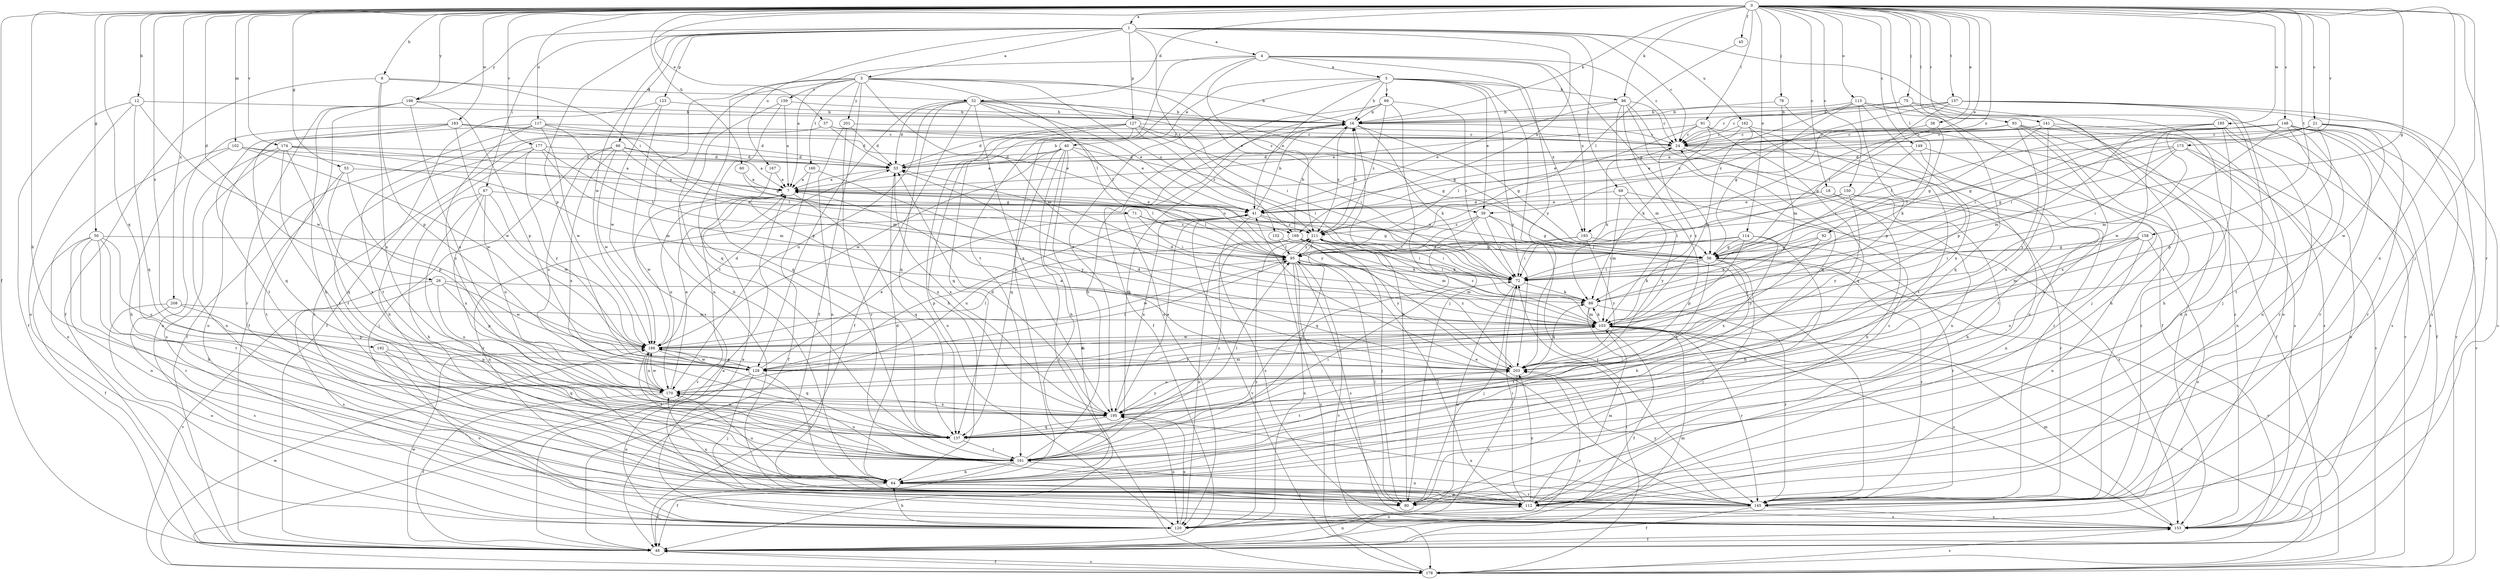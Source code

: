 strict digraph  {
0;
1;
3;
4;
5;
7;
8;
12;
16;
18;
21;
24;
26;
32;
33;
37;
38;
39;
40;
41;
45;
48;
50;
53;
56;
60;
64;
66;
67;
68;
69;
71;
72;
75;
78;
80;
86;
88;
91;
92;
93;
95;
102;
103;
112;
113;
114;
117;
120;
123;
127;
128;
137;
141;
145;
148;
149;
150;
152;
153;
157;
158;
159;
160;
161;
162;
167;
169;
170;
173;
174;
177;
178;
183;
185;
186;
192;
193;
195;
198;
201;
203;
208;
211;
0 -> 1  [label=a];
0 -> 8  [label=b];
0 -> 12  [label=b];
0 -> 16  [label=b];
0 -> 18  [label=c];
0 -> 21  [label=c];
0 -> 26  [label=d];
0 -> 32  [label=d];
0 -> 37  [label=e];
0 -> 38  [label=e];
0 -> 39  [label=e];
0 -> 45  [label=f];
0 -> 48  [label=f];
0 -> 50  [label=g];
0 -> 53  [label=g];
0 -> 56  [label=g];
0 -> 60  [label=h];
0 -> 64  [label=h];
0 -> 75  [label=j];
0 -> 78  [label=j];
0 -> 80  [label=j];
0 -> 86  [label=k];
0 -> 91  [label=l];
0 -> 92  [label=l];
0 -> 93  [label=l];
0 -> 102  [label=m];
0 -> 112  [label=n];
0 -> 113  [label=o];
0 -> 114  [label=o];
0 -> 117  [label=o];
0 -> 137  [label=q];
0 -> 141  [label=r];
0 -> 145  [label=r];
0 -> 148  [label=s];
0 -> 149  [label=s];
0 -> 150  [label=s];
0 -> 157  [label=t];
0 -> 158  [label=t];
0 -> 173  [label=v];
0 -> 174  [label=v];
0 -> 177  [label=v];
0 -> 183  [label=w];
0 -> 185  [label=w];
0 -> 192  [label=x];
0 -> 193  [label=x];
0 -> 198  [label=y];
0 -> 208  [label=z];
1 -> 3  [label=a];
1 -> 4  [label=a];
1 -> 24  [label=c];
1 -> 66  [label=i];
1 -> 67  [label=i];
1 -> 68  [label=i];
1 -> 123  [label=p];
1 -> 127  [label=p];
1 -> 128  [label=p];
1 -> 145  [label=r];
1 -> 152  [label=s];
1 -> 162  [label=u];
1 -> 167  [label=u];
1 -> 169  [label=u];
1 -> 186  [label=w];
1 -> 198  [label=y];
3 -> 16  [label=b];
3 -> 39  [label=e];
3 -> 48  [label=f];
3 -> 95  [label=l];
3 -> 103  [label=m];
3 -> 112  [label=n];
3 -> 137  [label=q];
3 -> 159  [label=t];
3 -> 160  [label=t];
3 -> 161  [label=t];
3 -> 169  [label=u];
3 -> 201  [label=y];
4 -> 5  [label=a];
4 -> 7  [label=a];
4 -> 24  [label=c];
4 -> 56  [label=g];
4 -> 64  [label=h];
4 -> 161  [label=t];
4 -> 193  [label=x];
4 -> 203  [label=y];
4 -> 211  [label=z];
5 -> 16  [label=b];
5 -> 39  [label=e];
5 -> 40  [label=e];
5 -> 41  [label=e];
5 -> 69  [label=i];
5 -> 86  [label=k];
5 -> 145  [label=r];
5 -> 193  [label=x];
5 -> 195  [label=x];
5 -> 203  [label=y];
7 -> 41  [label=e];
7 -> 95  [label=l];
7 -> 137  [label=q];
7 -> 169  [label=u];
7 -> 170  [label=u];
7 -> 178  [label=v];
7 -> 186  [label=w];
8 -> 32  [label=d];
8 -> 48  [label=f];
8 -> 71  [label=i];
8 -> 128  [label=p];
8 -> 195  [label=x];
12 -> 16  [label=b];
12 -> 48  [label=f];
12 -> 120  [label=o];
12 -> 137  [label=q];
12 -> 186  [label=w];
16 -> 24  [label=c];
16 -> 56  [label=g];
16 -> 88  [label=k];
16 -> 161  [label=t];
16 -> 211  [label=z];
18 -> 41  [label=e];
18 -> 64  [label=h];
18 -> 145  [label=r];
21 -> 24  [label=c];
21 -> 56  [label=g];
21 -> 72  [label=i];
21 -> 95  [label=l];
21 -> 128  [label=p];
21 -> 145  [label=r];
21 -> 153  [label=s];
21 -> 186  [label=w];
24 -> 33  [label=d];
24 -> 88  [label=k];
24 -> 112  [label=n];
24 -> 145  [label=r];
26 -> 88  [label=k];
26 -> 128  [label=p];
26 -> 153  [label=s];
26 -> 170  [label=u];
26 -> 178  [label=v];
26 -> 186  [label=w];
32 -> 16  [label=b];
32 -> 33  [label=d];
32 -> 41  [label=e];
32 -> 48  [label=f];
32 -> 56  [label=g];
32 -> 72  [label=i];
32 -> 95  [label=l];
32 -> 128  [label=p];
32 -> 137  [label=q];
32 -> 170  [label=u];
32 -> 195  [label=x];
33 -> 7  [label=a];
33 -> 16  [label=b];
33 -> 195  [label=x];
37 -> 24  [label=c];
37 -> 33  [label=d];
37 -> 41  [label=e];
37 -> 145  [label=r];
37 -> 161  [label=t];
38 -> 24  [label=c];
38 -> 88  [label=k];
39 -> 56  [label=g];
39 -> 72  [label=i];
39 -> 137  [label=q];
39 -> 145  [label=r];
39 -> 161  [label=t];
39 -> 211  [label=z];
40 -> 7  [label=a];
40 -> 33  [label=d];
40 -> 48  [label=f];
40 -> 64  [label=h];
40 -> 72  [label=i];
40 -> 137  [label=q];
40 -> 178  [label=v];
40 -> 186  [label=w];
40 -> 203  [label=y];
41 -> 16  [label=b];
41 -> 72  [label=i];
41 -> 153  [label=s];
41 -> 170  [label=u];
41 -> 178  [label=v];
41 -> 195  [label=x];
41 -> 211  [label=z];
45 -> 95  [label=l];
48 -> 7  [label=a];
48 -> 103  [label=m];
48 -> 112  [label=n];
48 -> 178  [label=v];
48 -> 186  [label=w];
48 -> 203  [label=y];
50 -> 48  [label=f];
50 -> 64  [label=h];
50 -> 95  [label=l];
50 -> 112  [label=n];
50 -> 145  [label=r];
50 -> 161  [label=t];
50 -> 170  [label=u];
53 -> 7  [label=a];
53 -> 128  [label=p];
53 -> 161  [label=t];
53 -> 195  [label=x];
56 -> 7  [label=a];
56 -> 64  [label=h];
56 -> 72  [label=i];
56 -> 80  [label=j];
56 -> 88  [label=k];
56 -> 145  [label=r];
56 -> 178  [label=v];
56 -> 195  [label=x];
60 -> 7  [label=a];
60 -> 95  [label=l];
64 -> 33  [label=d];
64 -> 48  [label=f];
64 -> 80  [label=j];
64 -> 112  [label=n];
64 -> 145  [label=r];
64 -> 170  [label=u];
66 -> 7  [label=a];
66 -> 33  [label=d];
66 -> 80  [label=j];
66 -> 95  [label=l];
66 -> 170  [label=u];
66 -> 186  [label=w];
66 -> 195  [label=x];
67 -> 41  [label=e];
67 -> 64  [label=h];
67 -> 145  [label=r];
67 -> 170  [label=u];
67 -> 186  [label=w];
67 -> 195  [label=x];
68 -> 41  [label=e];
68 -> 103  [label=m];
68 -> 153  [label=s];
68 -> 203  [label=y];
69 -> 16  [label=b];
69 -> 48  [label=f];
69 -> 72  [label=i];
69 -> 80  [label=j];
69 -> 120  [label=o];
69 -> 211  [label=z];
71 -> 56  [label=g];
71 -> 72  [label=i];
71 -> 112  [label=n];
71 -> 211  [label=z];
72 -> 80  [label=j];
72 -> 88  [label=k];
72 -> 120  [label=o];
75 -> 16  [label=b];
75 -> 24  [label=c];
75 -> 137  [label=q];
75 -> 153  [label=s];
75 -> 178  [label=v];
78 -> 16  [label=b];
78 -> 103  [label=m];
78 -> 128  [label=p];
80 -> 16  [label=b];
80 -> 24  [label=c];
80 -> 95  [label=l];
86 -> 16  [label=b];
86 -> 24  [label=c];
86 -> 41  [label=e];
86 -> 48  [label=f];
86 -> 103  [label=m];
86 -> 137  [label=q];
86 -> 203  [label=y];
88 -> 103  [label=m];
88 -> 145  [label=r];
88 -> 161  [label=t];
91 -> 7  [label=a];
91 -> 24  [label=c];
91 -> 88  [label=k];
91 -> 95  [label=l];
91 -> 137  [label=q];
91 -> 161  [label=t];
92 -> 56  [label=g];
92 -> 88  [label=k];
92 -> 203  [label=y];
93 -> 7  [label=a];
93 -> 24  [label=c];
93 -> 56  [label=g];
93 -> 64  [label=h];
93 -> 153  [label=s];
93 -> 161  [label=t];
93 -> 178  [label=v];
93 -> 203  [label=y];
95 -> 72  [label=i];
95 -> 80  [label=j];
95 -> 103  [label=m];
95 -> 120  [label=o];
95 -> 153  [label=s];
95 -> 178  [label=v];
95 -> 186  [label=w];
95 -> 211  [label=z];
102 -> 33  [label=d];
102 -> 64  [label=h];
102 -> 103  [label=m];
102 -> 120  [label=o];
102 -> 186  [label=w];
103 -> 24  [label=c];
103 -> 33  [label=d];
103 -> 48  [label=f];
103 -> 88  [label=k];
103 -> 145  [label=r];
103 -> 153  [label=s];
103 -> 178  [label=v];
103 -> 186  [label=w];
103 -> 211  [label=z];
112 -> 72  [label=i];
112 -> 95  [label=l];
112 -> 103  [label=m];
112 -> 153  [label=s];
112 -> 170  [label=u];
112 -> 203  [label=y];
113 -> 16  [label=b];
113 -> 56  [label=g];
113 -> 80  [label=j];
113 -> 128  [label=p];
113 -> 153  [label=s];
113 -> 195  [label=x];
113 -> 211  [label=z];
114 -> 56  [label=g];
114 -> 64  [label=h];
114 -> 72  [label=i];
114 -> 95  [label=l];
114 -> 128  [label=p];
114 -> 195  [label=x];
117 -> 24  [label=c];
117 -> 41  [label=e];
117 -> 48  [label=f];
117 -> 103  [label=m];
117 -> 120  [label=o];
117 -> 170  [label=u];
117 -> 186  [label=w];
120 -> 7  [label=a];
120 -> 64  [label=h];
120 -> 195  [label=x];
120 -> 211  [label=z];
123 -> 16  [label=b];
123 -> 48  [label=f];
123 -> 153  [label=s];
123 -> 186  [label=w];
127 -> 24  [label=c];
127 -> 33  [label=d];
127 -> 56  [label=g];
127 -> 64  [label=h];
127 -> 72  [label=i];
127 -> 120  [label=o];
127 -> 137  [label=q];
127 -> 211  [label=z];
128 -> 41  [label=e];
128 -> 64  [label=h];
128 -> 80  [label=j];
128 -> 95  [label=l];
128 -> 103  [label=m];
128 -> 120  [label=o];
128 -> 186  [label=w];
137 -> 72  [label=i];
137 -> 95  [label=l];
137 -> 161  [label=t];
141 -> 24  [label=c];
141 -> 56  [label=g];
141 -> 112  [label=n];
141 -> 153  [label=s];
141 -> 195  [label=x];
145 -> 41  [label=e];
145 -> 48  [label=f];
145 -> 120  [label=o];
145 -> 153  [label=s];
145 -> 195  [label=x];
145 -> 203  [label=y];
148 -> 24  [label=c];
148 -> 41  [label=e];
148 -> 48  [label=f];
148 -> 72  [label=i];
148 -> 103  [label=m];
148 -> 112  [label=n];
148 -> 145  [label=r];
148 -> 153  [label=s];
148 -> 161  [label=t];
148 -> 178  [label=v];
148 -> 186  [label=w];
149 -> 33  [label=d];
149 -> 72  [label=i];
149 -> 145  [label=r];
149 -> 161  [label=t];
150 -> 41  [label=e];
150 -> 64  [label=h];
150 -> 72  [label=i];
150 -> 112  [label=n];
150 -> 203  [label=y];
152 -> 95  [label=l];
152 -> 103  [label=m];
153 -> 48  [label=f];
153 -> 103  [label=m];
157 -> 16  [label=b];
157 -> 24  [label=c];
157 -> 80  [label=j];
157 -> 95  [label=l];
157 -> 120  [label=o];
157 -> 153  [label=s];
157 -> 178  [label=v];
157 -> 211  [label=z];
158 -> 56  [label=g];
158 -> 72  [label=i];
158 -> 103  [label=m];
158 -> 112  [label=n];
158 -> 120  [label=o];
158 -> 195  [label=x];
159 -> 7  [label=a];
159 -> 16  [label=b];
159 -> 64  [label=h];
159 -> 137  [label=q];
160 -> 7  [label=a];
160 -> 48  [label=f];
160 -> 203  [label=y];
161 -> 16  [label=b];
161 -> 48  [label=f];
161 -> 64  [label=h];
161 -> 112  [label=n];
161 -> 170  [label=u];
161 -> 186  [label=w];
161 -> 211  [label=z];
162 -> 24  [label=c];
162 -> 41  [label=e];
162 -> 48  [label=f];
162 -> 103  [label=m];
162 -> 112  [label=n];
167 -> 7  [label=a];
167 -> 195  [label=x];
169 -> 16  [label=b];
169 -> 56  [label=g];
169 -> 72  [label=i];
169 -> 88  [label=k];
169 -> 120  [label=o];
169 -> 128  [label=p];
169 -> 203  [label=y];
170 -> 7  [label=a];
170 -> 48  [label=f];
170 -> 103  [label=m];
170 -> 186  [label=w];
170 -> 195  [label=x];
173 -> 33  [label=d];
173 -> 56  [label=g];
173 -> 72  [label=i];
173 -> 95  [label=l];
173 -> 112  [label=n];
173 -> 120  [label=o];
174 -> 7  [label=a];
174 -> 33  [label=d];
174 -> 56  [label=g];
174 -> 112  [label=n];
174 -> 137  [label=q];
174 -> 153  [label=s];
174 -> 161  [label=t];
177 -> 33  [label=d];
177 -> 64  [label=h];
177 -> 95  [label=l];
177 -> 103  [label=m];
177 -> 161  [label=t];
177 -> 203  [label=y];
178 -> 48  [label=f];
178 -> 72  [label=i];
178 -> 153  [label=s];
178 -> 186  [label=w];
178 -> 211  [label=z];
183 -> 24  [label=c];
183 -> 33  [label=d];
183 -> 56  [label=g];
183 -> 120  [label=o];
183 -> 137  [label=q];
183 -> 161  [label=t];
183 -> 186  [label=w];
185 -> 24  [label=c];
185 -> 64  [label=h];
185 -> 103  [label=m];
185 -> 145  [label=r];
185 -> 153  [label=s];
185 -> 195  [label=x];
186 -> 33  [label=d];
186 -> 95  [label=l];
186 -> 128  [label=p];
186 -> 137  [label=q];
186 -> 161  [label=t];
186 -> 170  [label=u];
186 -> 203  [label=y];
192 -> 120  [label=o];
192 -> 128  [label=p];
192 -> 137  [label=q];
193 -> 72  [label=i];
193 -> 95  [label=l];
193 -> 145  [label=r];
193 -> 203  [label=y];
195 -> 33  [label=d];
195 -> 41  [label=e];
195 -> 120  [label=o];
195 -> 137  [label=q];
195 -> 203  [label=y];
198 -> 16  [label=b];
198 -> 48  [label=f];
198 -> 64  [label=h];
198 -> 128  [label=p];
198 -> 145  [label=r];
198 -> 170  [label=u];
201 -> 24  [label=c];
201 -> 33  [label=d];
201 -> 112  [label=n];
201 -> 145  [label=r];
203 -> 7  [label=a];
203 -> 33  [label=d];
203 -> 88  [label=k];
203 -> 120  [label=o];
203 -> 161  [label=t];
203 -> 170  [label=u];
203 -> 211  [label=z];
208 -> 103  [label=m];
208 -> 120  [label=o];
208 -> 128  [label=p];
208 -> 153  [label=s];
211 -> 16  [label=b];
211 -> 72  [label=i];
211 -> 80  [label=j];
211 -> 88  [label=k];
211 -> 95  [label=l];
}
